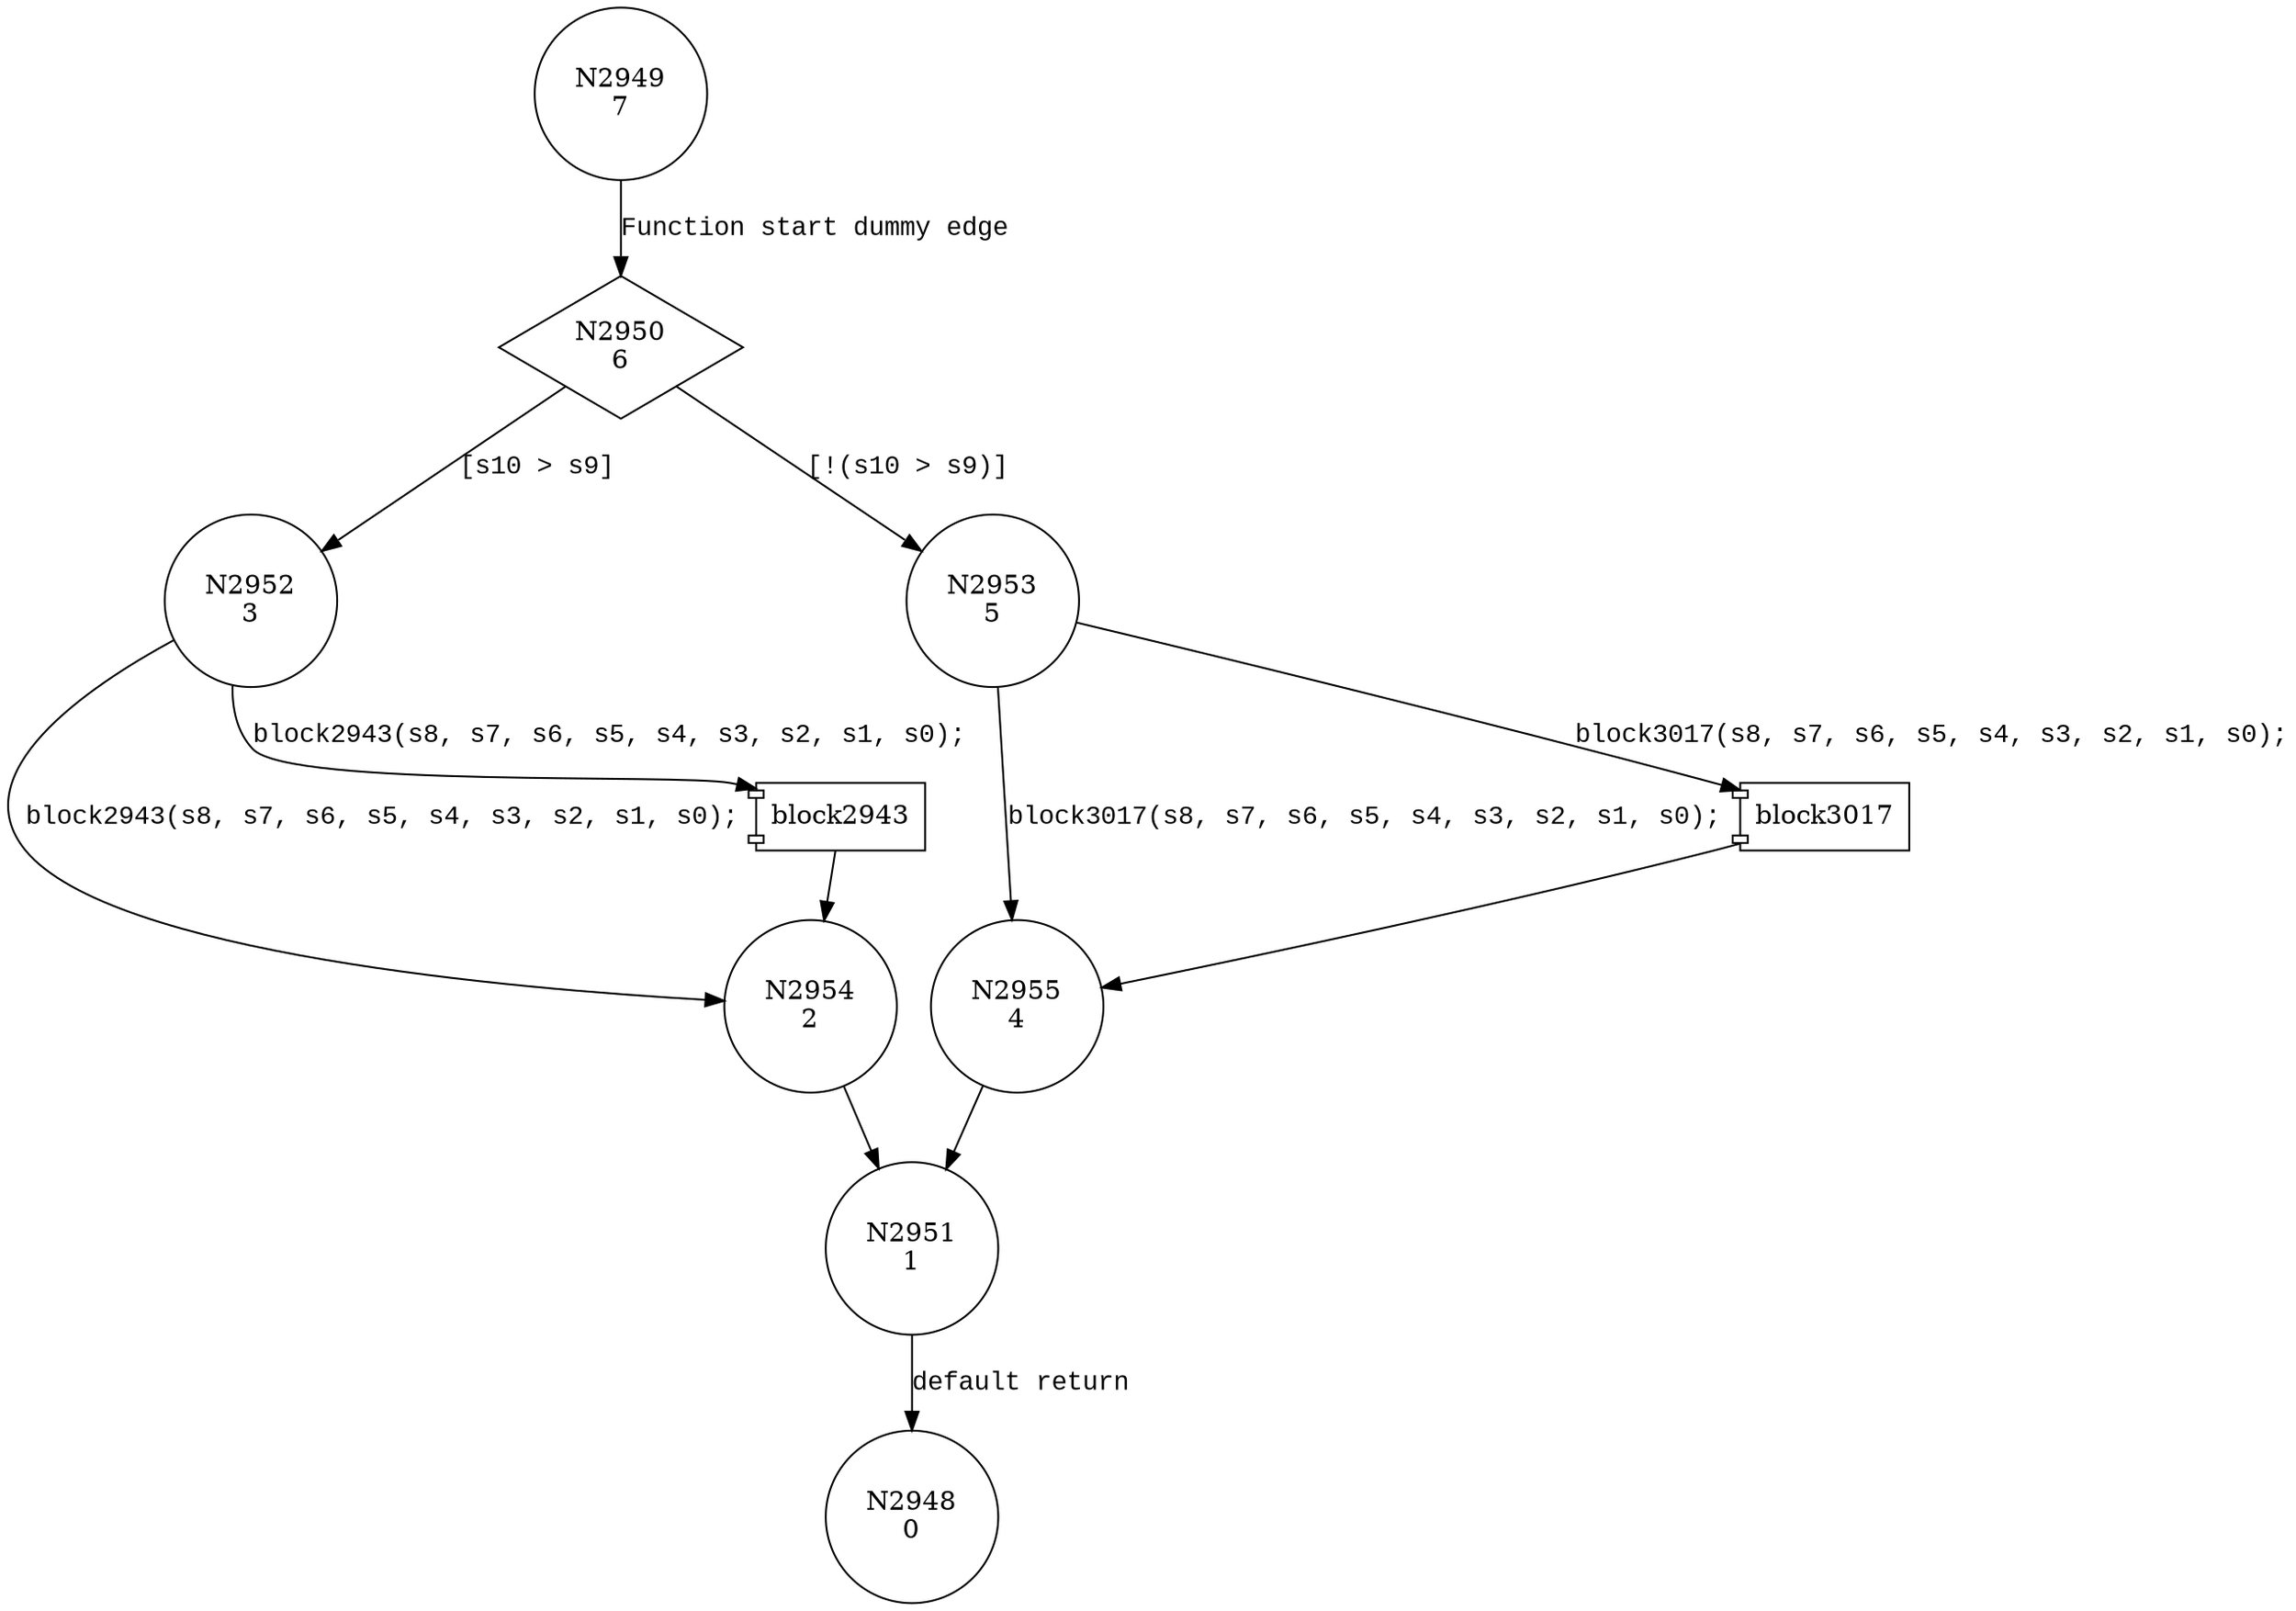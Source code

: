 digraph jump2943 {
2950 [shape="diamond" label="N2950\n6"]
2952 [shape="circle" label="N2952\n3"]
2953 [shape="circle" label="N2953\n5"]
2955 [shape="circle" label="N2955\n4"]
2951 [shape="circle" label="N2951\n1"]
2948 [shape="circle" label="N2948\n0"]
2954 [shape="circle" label="N2954\n2"]
2949 [shape="circle" label="N2949\n7"]
2950 -> 2952 [label="[s10 > s9]" fontname="Courier New"]
2950 -> 2953 [label="[!(s10 > s9)]" fontname="Courier New"]
100087 [shape="component" label="block3017"]
2953 -> 100087 [label="block3017(s8, s7, s6, s5, s4, s3, s2, s1, s0);" fontname="Courier New"]
100087 -> 2955 [label="" fontname="Courier New"]
2953 -> 2955 [label="block3017(s8, s7, s6, s5, s4, s3, s2, s1, s0);" fontname="Courier New"]
2955 -> 2951 [label="" fontname="Courier New"]
2951 -> 2948 [label="default return" fontname="Courier New"]
100088 [shape="component" label="block2943"]
2952 -> 100088 [label="block2943(s8, s7, s6, s5, s4, s3, s2, s1, s0);" fontname="Courier New"]
100088 -> 2954 [label="" fontname="Courier New"]
2952 -> 2954 [label="block2943(s8, s7, s6, s5, s4, s3, s2, s1, s0);" fontname="Courier New"]
2954 -> 2951 [label="" fontname="Courier New"]
2949 -> 2950 [label="Function start dummy edge" fontname="Courier New"]
}